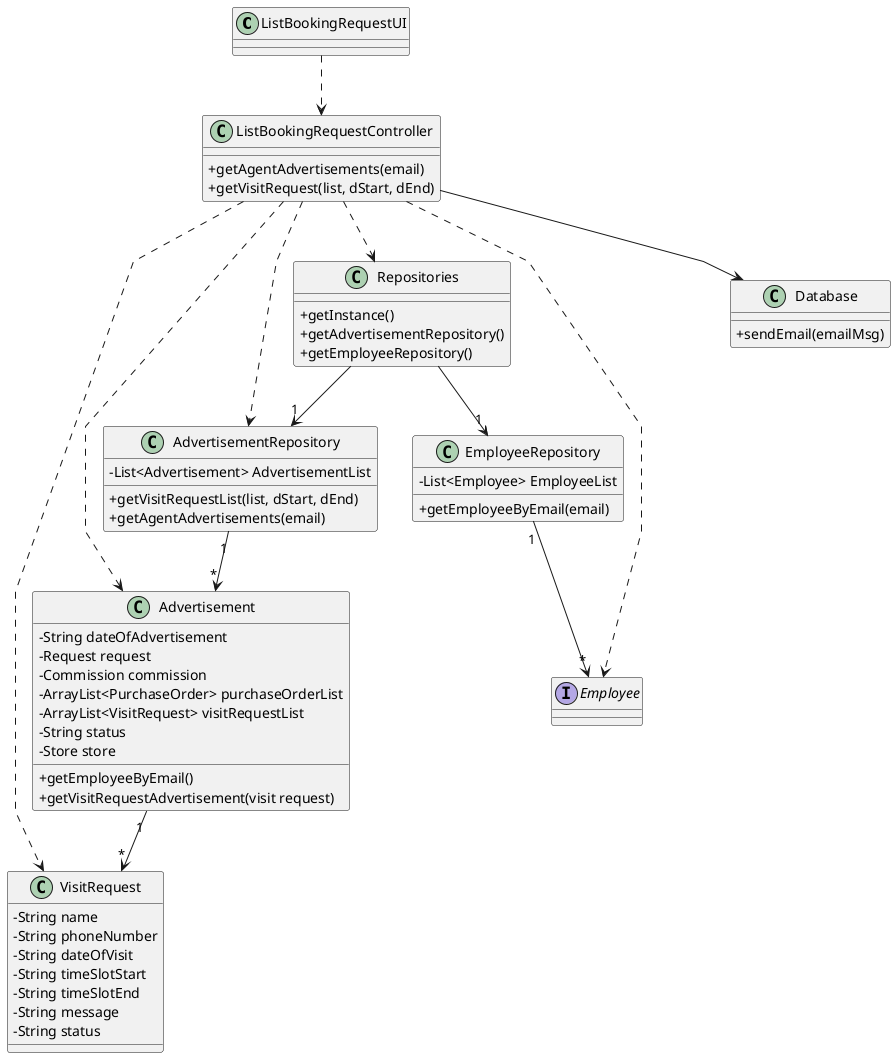 @startuml
skinparam packageStyle rectangle
skinparam shadowing false
skinparam lineType polyline


skinparam classAttributeIconSize 0

class ListBookingRequestUI{}

class ListBookingRequestController{
+getAgentAdvertisements(email)
+getVisitRequest(list, dStart, dEnd)
}

class Repositories{
+getInstance()
+getAdvertisementRepository()
+getEmployeeRepository()
}

class AdvertisementRepository{
-List<Advertisement> AdvertisementList
+getVisitRequestList(list, dStart, dEnd)
+getAgentAdvertisements(email)
}

class EmployeeRepository{
-List<Employee> EmployeeList
+getEmployeeByEmail(email)
}

class Database{
+sendEmail(emailMsg)
}


class Advertisement{
-String dateOfAdvertisement
-Request request
-Commission commission
-ArrayList<PurchaseOrder> purchaseOrderList
-ArrayList<VisitRequest> visitRequestList
-String status
-Store store

+getEmployeeByEmail()
+getVisitRequestAdvertisement(visit request)

}

class VisitRequest{
-String name
-String phoneNumber
-String dateOfVisit
-String timeSlotStart
-String timeSlotEnd
-String message
-String status
}

Interface Employee{
}

ListBookingRequestUI ..> ListBookingRequestController
ListBookingRequestController ..> Repositories
ListBookingRequestController ..> AdvertisementRepository

Repositories -->"1" AdvertisementRepository
Repositories -->"1" EmployeeRepository


AdvertisementRepository "1"-->"*" Advertisement
EmployeeRepository "1"-->"*" Employee

Advertisement "1" -->"*" VisitRequest

ListBookingRequestController ..> Advertisement
ListBookingRequestController ....> VisitRequest
ListBookingRequestController ....> Employee

ListBookingRequestController --> Database
@enduml